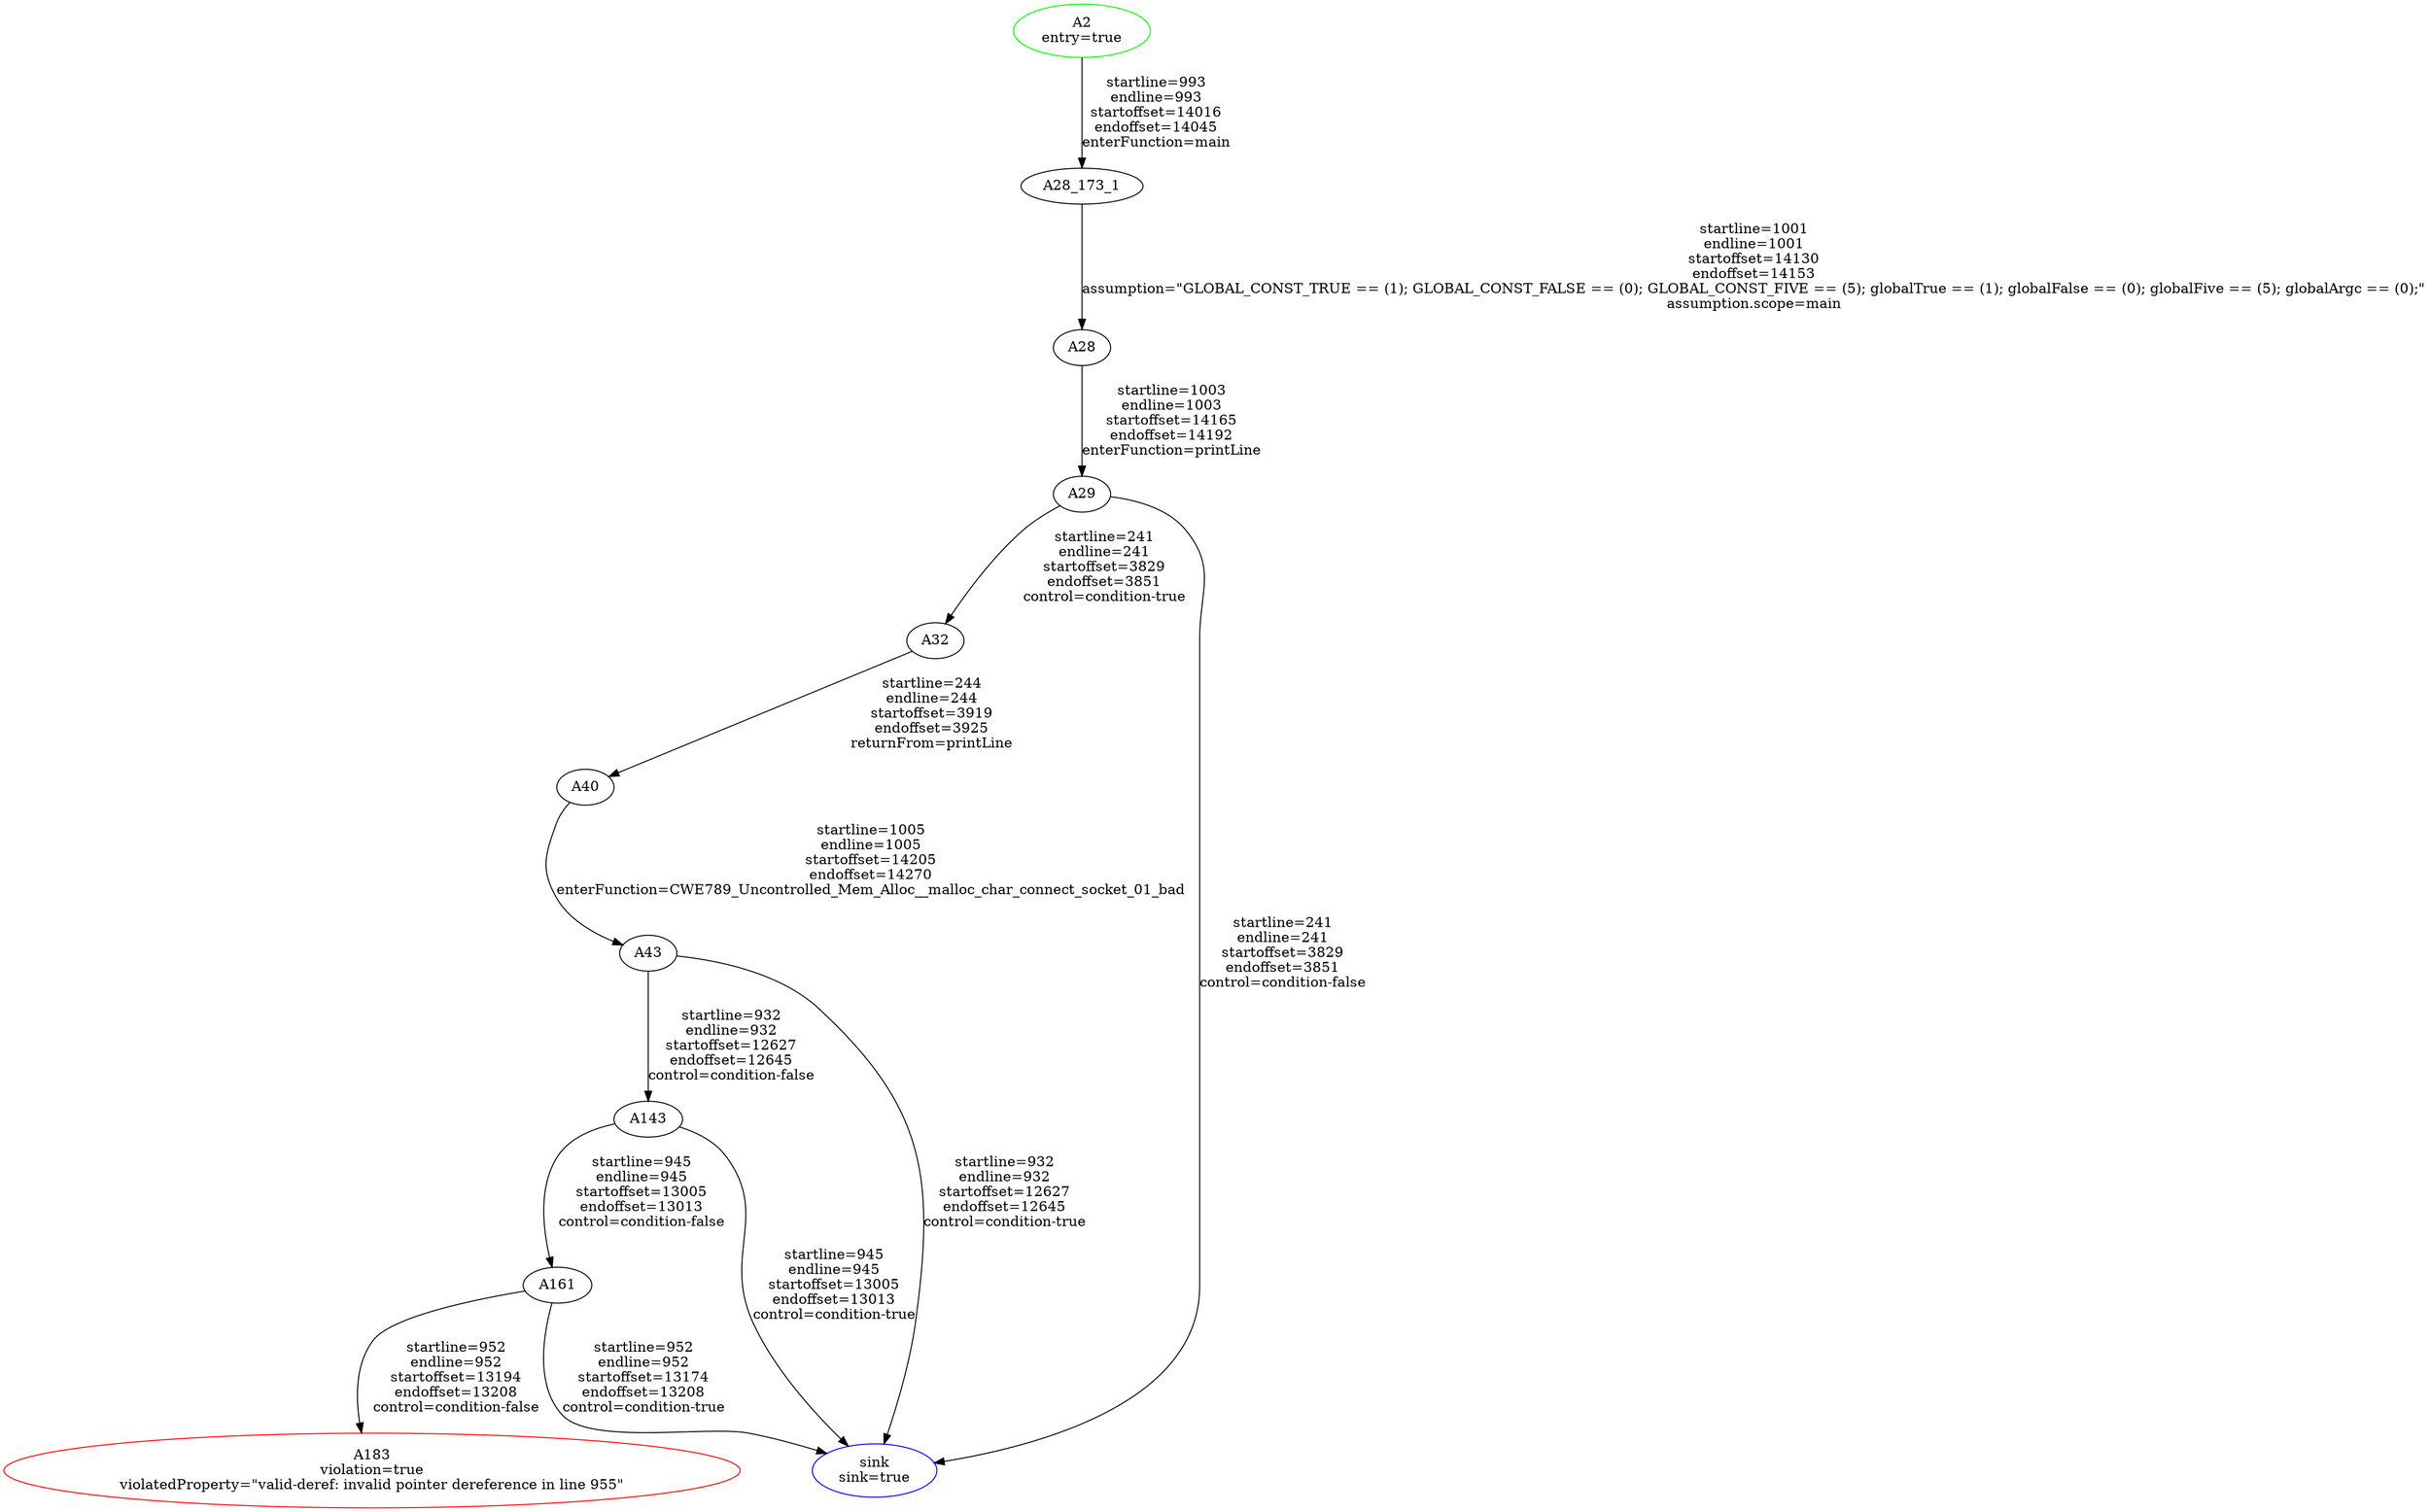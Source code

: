 digraph WITNESS {
0 -> 1 [label="startline=993\nendline=993\nstartoffset=14016\nendoffset=14045\nenterFunction=main" ];
1 -> 2 [label="startline=1001\nendline=1001\nstartoffset=14130\nendoffset=14153\nassumption=\"GLOBAL_CONST_TRUE == (1); GLOBAL_CONST_FALSE == (0); GLOBAL_CONST_FIVE == (5); globalTrue == (1); globalFalse == (0); globalFive == (5); globalArgc == (0);\"\nassumption.scope=main" ];
2 -> 3 [label="startline=1003\nendline=1003\nstartoffset=14165\nendoffset=14192\nenterFunction=printLine" ];
3 -> 4 [label="startline=241\nendline=241\nstartoffset=3829\nendoffset=3851\ncontrol=condition-true" ];
3 -> 5 [label="startline=241\nendline=241\nstartoffset=3829\nendoffset=3851\ncontrol=condition-false" ];
4 -> 6 [label="startline=244\nendline=244\nstartoffset=3919\nendoffset=3925\nreturnFrom=printLine" ];
6 -> 7 [label="startline=1005\nendline=1005\nstartoffset=14205\nendoffset=14270\nenterFunction=CWE789_Uncontrolled_Mem_Alloc__malloc_char_connect_socket_01_bad" ];
7 -> 5 [label="startline=932\nendline=932\nstartoffset=12627\nendoffset=12645\ncontrol=condition-true" ];
7 -> 8 [label="startline=932\nendline=932\nstartoffset=12627\nendoffset=12645\ncontrol=condition-false" ];
8 -> 5 [label="startline=945\nendline=945\nstartoffset=13005\nendoffset=13013\ncontrol=condition-true" ];
8 -> 9 [label="startline=945\nendline=945\nstartoffset=13005\nendoffset=13013\ncontrol=condition-false" ];
9 -> 10 [label="startline=952\nendline=952\nstartoffset=13194\nendoffset=13208\ncontrol=condition-false" ];
9 -> 5 [label="startline=952\nendline=952\nstartoffset=13174\nendoffset=13208\ncontrol=condition-true" ];
0 [label="A2\nentry=true" color=green];
1 [label="A28_173_1"];
2 [label="A28"];
3 [label="A29"];
4 [label="A32"];
5 [label="sink\nsink=true" color=blue];
6 [label="A40"];
7 [label="A43"];
8 [label="A143"];
9 [label="A161"];
10 [label="A183\nviolation=true\nviolatedProperty=\"valid-deref: invalid pointer dereference in line 955\"" color=red];

}